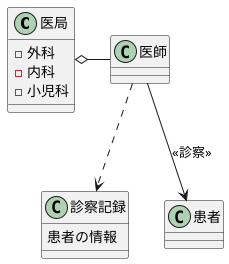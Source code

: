 @startuml
class 医局 {
 - 外科
 - 内科
 - 小児科
}
class 診察記録 {
    患者の情報
}
class 患者 {
}
医局 o- 医師
医師-->患者: << 診察 >>
医師 ..> 診察記録
@enduml